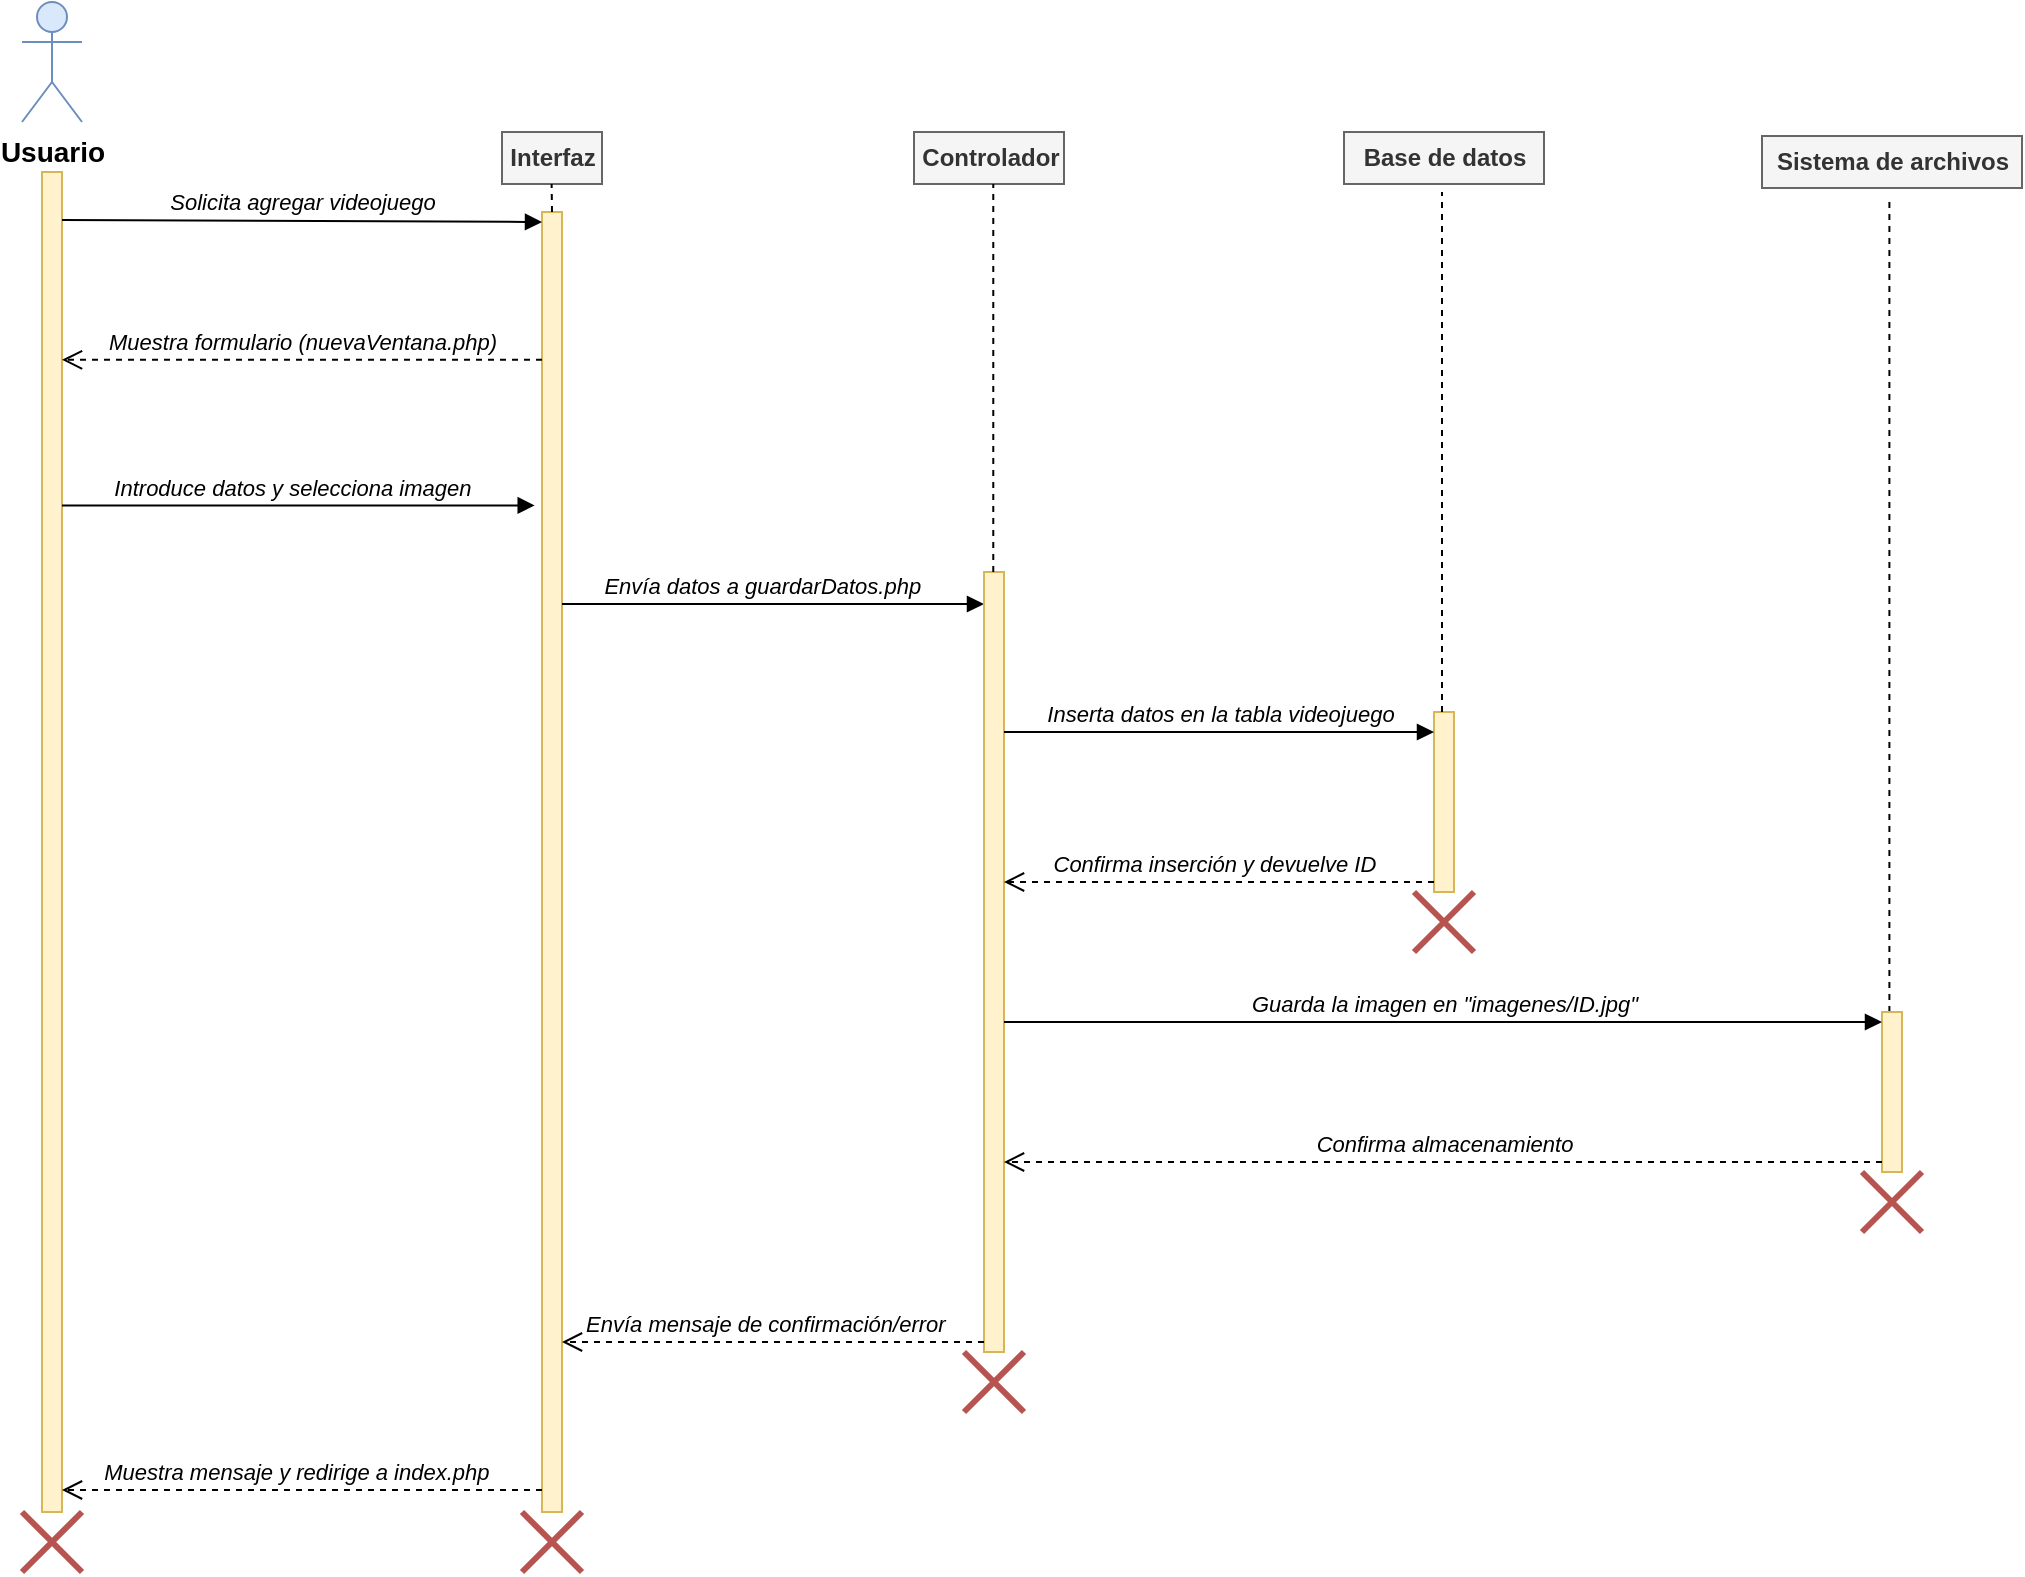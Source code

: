 <mxfile version="26.0.9">
  <diagram name="Page-1" id="WJ9jeUcj0Wiudgir5O6E">
    <mxGraphModel dx="1593" dy="958" grid="1" gridSize="10" guides="1" tooltips="1" connect="1" arrows="1" fold="1" page="1" pageScale="1" pageWidth="1654" pageHeight="1169" math="0" shadow="0">
      <root>
        <mxCell id="0" />
        <mxCell id="1" parent="0" />
        <mxCell id="JuqPdNve4gQtESJ3oh5d-9" value="&lt;font style=&quot;font-size: 14px;&quot;&gt;&lt;b style=&quot;&quot;&gt;Usuario&lt;/b&gt;&lt;/font&gt;" style="shape=umlActor;verticalLabelPosition=bottom;verticalAlign=top;html=1;outlineConnect=0;fillColor=#dae8fc;strokeColor=#6c8ebf;" parent="1" vertex="1">
          <mxGeometry x="60" y="55" width="30" height="60" as="geometry" />
        </mxCell>
        <mxCell id="Mqg8hBfGUvNmrNl5-6yl-2" value="" style="html=1;points=[[0,0,0,0,5],[0,1,0,0,-5],[1,0,0,0,5],[1,1,0,0,-5]];perimeter=orthogonalPerimeter;outlineConnect=0;targetShapes=umlLifeline;portConstraint=eastwest;newEdgeStyle={&quot;curved&quot;:0,&quot;rounded&quot;:0};fillColor=#fff2cc;strokeColor=#d6b656;" vertex="1" parent="1">
          <mxGeometry x="70" y="140" width="10" height="670" as="geometry" />
        </mxCell>
        <mxCell id="Mqg8hBfGUvNmrNl5-6yl-14" value="&lt;span style=&quot;font-size: 11px;&quot;&gt;Introduce datos y selecciona imagen&amp;nbsp;&amp;nbsp;&lt;/span&gt;" style="html=1;verticalAlign=bottom;endArrow=block;curved=0;rounded=0;align=center;fontStyle=2;labelPosition=left;verticalLabelPosition=top;horizontal=1;entryX=-0.365;entryY=0.316;entryDx=0;entryDy=0;entryPerimeter=0;" edge="1" parent="1">
          <mxGeometry width="80" relative="1" as="geometry">
            <mxPoint x="80" y="306.72" as="sourcePoint" />
            <mxPoint x="316.35" y="306.72" as="targetPoint" />
          </mxGeometry>
        </mxCell>
        <mxCell id="Mqg8hBfGUvNmrNl5-6yl-31" value="" style="html=1;points=[[0,0,0,0,5],[0,1,0,0,-5],[1,0,0,0,5],[1,1,0,0,-5]];perimeter=orthogonalPerimeter;outlineConnect=0;targetShapes=umlLifeline;portConstraint=eastwest;newEdgeStyle={&quot;curved&quot;:0,&quot;rounded&quot;:0};fillColor=#fff2cc;strokeColor=#d6b656;" vertex="1" parent="1">
          <mxGeometry x="320" y="160" width="10" height="650" as="geometry" />
        </mxCell>
        <mxCell id="Mqg8hBfGUvNmrNl5-6yl-32" value="&lt;span style=&quot;font-style: italic;&quot;&gt;Solicita agregar videojuego&lt;/span&gt;" style="html=1;verticalAlign=bottom;endArrow=block;curved=0;rounded=0;align=center;entryX=0;entryY=0;entryDx=0;entryDy=5;entryPerimeter=0;" edge="1" target="Mqg8hBfGUvNmrNl5-6yl-31" parent="1">
          <mxGeometry relative="1" as="geometry">
            <mxPoint x="80" y="164" as="sourcePoint" />
            <mxPoint x="300" y="164" as="targetPoint" />
          </mxGeometry>
        </mxCell>
        <mxCell id="Mqg8hBfGUvNmrNl5-6yl-33" value="&lt;i&gt;Muestra formulario (nuevaVentana.php)&lt;/i&gt;" style="html=1;verticalAlign=bottom;endArrow=open;dashed=1;endSize=8;curved=0;rounded=0;exitX=0;exitY=0.167;exitDx=0;exitDy=0;exitPerimeter=0;" edge="1" parent="1">
          <mxGeometry relative="1" as="geometry">
            <mxPoint x="80" y="233.89" as="targetPoint" />
            <mxPoint x="320" y="233.89" as="sourcePoint" />
          </mxGeometry>
        </mxCell>
        <mxCell id="Mqg8hBfGUvNmrNl5-6yl-37" value="&lt;i&gt;Envía datos a guardarDatos.php&amp;nbsp; &amp;nbsp;&amp;nbsp;&lt;/i&gt;" style="html=1;verticalAlign=bottom;endArrow=block;curved=0;rounded=0;align=center;" edge="1" parent="1">
          <mxGeometry width="80" relative="1" as="geometry">
            <mxPoint x="330" y="356" as="sourcePoint" />
            <mxPoint x="541" y="356" as="targetPoint" />
          </mxGeometry>
        </mxCell>
        <mxCell id="Mqg8hBfGUvNmrNl5-6yl-38" value="Interfaz" style="text;align=center;fontStyle=1;verticalAlign=middle;spacingLeft=3;spacingRight=3;rotatable=0;points=[[0,0.5],[1,0.5]];portConstraint=eastwest;html=1;rounded=0;glass=0;fillColor=#f5f5f5;fontColor=#333333;strokeColor=#666666;" vertex="1" parent="1">
          <mxGeometry x="300" y="120" width="50" height="26" as="geometry" />
        </mxCell>
        <mxCell id="Mqg8hBfGUvNmrNl5-6yl-39" value="" style="html=1;points=[[0,0,0,0,5],[0,1,0,0,-5],[1,0,0,0,5],[1,1,0,0,-5]];perimeter=orthogonalPerimeter;outlineConnect=0;targetShapes=umlLifeline;portConstraint=eastwest;newEdgeStyle={&quot;curved&quot;:0,&quot;rounded&quot;:0};fillColor=#fff2cc;strokeColor=#d6b656;" vertex="1" parent="1">
          <mxGeometry x="541" y="340" width="10" height="390" as="geometry" />
        </mxCell>
        <mxCell id="Mqg8hBfGUvNmrNl5-6yl-41" value="" style="endArrow=none;dashed=1;endFill=0;endSize=12;html=1;rounded=0;curved=0;startFill=0;" edge="1" parent="1">
          <mxGeometry width="160" relative="1" as="geometry">
            <mxPoint x="325" y="160" as="sourcePoint" />
            <mxPoint x="324.81" y="146" as="targetPoint" />
          </mxGeometry>
        </mxCell>
        <mxCell id="Mqg8hBfGUvNmrNl5-6yl-45" value="Controlador" style="text;align=center;fontStyle=1;verticalAlign=middle;spacingLeft=3;spacingRight=3;rotatable=0;points=[[0,0.5],[1,0.5]];portConstraint=eastwest;html=1;rounded=0;glass=0;fillColor=#f5f5f5;fontColor=#333333;strokeColor=#666666;" vertex="1" parent="1">
          <mxGeometry x="506" y="120" width="75" height="26" as="geometry" />
        </mxCell>
        <mxCell id="Mqg8hBfGUvNmrNl5-6yl-46" value="" style="endArrow=none;dashed=1;endFill=0;endSize=12;html=1;rounded=0;curved=0;startFill=0;" edge="1" parent="1" source="Mqg8hBfGUvNmrNl5-6yl-39">
          <mxGeometry width="160" relative="1" as="geometry">
            <mxPoint x="545.83" y="160" as="sourcePoint" />
            <mxPoint x="545.64" y="146" as="targetPoint" />
          </mxGeometry>
        </mxCell>
        <mxCell id="Mqg8hBfGUvNmrNl5-6yl-57" value="" style="html=1;points=[[0,0,0,0,5],[0,1,0,0,-5],[1,0,0,0,5],[1,1,0,0,-5]];perimeter=orthogonalPerimeter;outlineConnect=0;targetShapes=umlLifeline;portConstraint=eastwest;newEdgeStyle={&quot;curved&quot;:0,&quot;rounded&quot;:0};fillColor=#fff2cc;strokeColor=#d6b656;" vertex="1" parent="1">
          <mxGeometry x="766" y="410" width="10" height="90" as="geometry" />
        </mxCell>
        <mxCell id="Mqg8hBfGUvNmrNl5-6yl-58" value="&lt;i&gt;Inserta datos en la tabla videojuego&lt;/i&gt;" style="html=1;verticalAlign=bottom;endArrow=block;curved=0;rounded=0;entryX=0;entryY=0;entryDx=0;entryDy=5;entryPerimeter=0;" edge="1" parent="1">
          <mxGeometry relative="1" as="geometry">
            <mxPoint x="551" y="420" as="sourcePoint" />
            <mxPoint x="766" y="420" as="targetPoint" />
          </mxGeometry>
        </mxCell>
        <mxCell id="Mqg8hBfGUvNmrNl5-6yl-59" value="&lt;i&gt;&amp;nbsp;Confirma inserción y devuelve ID&amp;nbsp; &amp;nbsp;&lt;/i&gt;" style="html=1;verticalAlign=bottom;endArrow=open;dashed=1;endSize=8;curved=0;rounded=0;exitX=0;exitY=1;exitDx=0;exitDy=-5;exitPerimeter=0;" edge="1" source="Mqg8hBfGUvNmrNl5-6yl-57" parent="1" target="Mqg8hBfGUvNmrNl5-6yl-39">
          <mxGeometry relative="1" as="geometry">
            <mxPoint x="540" y="491" as="targetPoint" />
            <mxPoint x="740" y="490" as="sourcePoint" />
          </mxGeometry>
        </mxCell>
        <mxCell id="Mqg8hBfGUvNmrNl5-6yl-60" value="Base de datos" style="text;align=center;fontStyle=1;verticalAlign=middle;spacingLeft=3;spacingRight=3;rotatable=0;points=[[0,0.5],[1,0.5]];portConstraint=eastwest;html=1;rounded=0;glass=0;fillColor=#f5f5f5;fontColor=#333333;strokeColor=#666666;" vertex="1" parent="1">
          <mxGeometry x="721" y="120" width="100" height="26" as="geometry" />
        </mxCell>
        <mxCell id="Mqg8hBfGUvNmrNl5-6yl-61" value="" style="endArrow=none;dashed=1;endFill=0;endSize=12;html=1;rounded=0;curved=0;startFill=0;entryX=0.49;entryY=1.154;entryDx=0;entryDy=0;entryPerimeter=0;" edge="1" parent="1" source="Mqg8hBfGUvNmrNl5-6yl-57" target="Mqg8hBfGUvNmrNl5-6yl-60">
          <mxGeometry width="160" relative="1" as="geometry">
            <mxPoint x="755" y="340" as="sourcePoint" />
            <mxPoint x="770" y="180" as="targetPoint" />
          </mxGeometry>
        </mxCell>
        <mxCell id="Mqg8hBfGUvNmrNl5-6yl-65" value="Sistema de archivos" style="text;align=center;fontStyle=1;verticalAlign=middle;spacingLeft=3;spacingRight=3;rotatable=0;points=[[0,0.5],[1,0.5]];portConstraint=eastwest;html=1;rounded=0;glass=0;fillColor=#f5f5f5;fontColor=#333333;strokeColor=#666666;" vertex="1" parent="1">
          <mxGeometry x="930" y="122" width="130" height="26" as="geometry" />
        </mxCell>
        <mxCell id="Mqg8hBfGUvNmrNl5-6yl-66" value="" style="endArrow=none;dashed=1;endFill=0;endSize=12;html=1;rounded=0;curved=0;startFill=0;entryX=0.49;entryY=1.154;entryDx=0;entryDy=0;entryPerimeter=0;" edge="1" parent="1" source="Mqg8hBfGUvNmrNl5-6yl-70" target="Mqg8hBfGUvNmrNl5-6yl-65">
          <mxGeometry width="160" relative="1" as="geometry">
            <mxPoint x="994" y="550" as="sourcePoint" />
            <mxPoint x="993" y="182" as="targetPoint" />
          </mxGeometry>
        </mxCell>
        <mxCell id="Mqg8hBfGUvNmrNl5-6yl-70" value="" style="html=1;points=[[0,0,0,0,5],[0,1,0,0,-5],[1,0,0,0,5],[1,1,0,0,-5]];perimeter=orthogonalPerimeter;outlineConnect=0;targetShapes=umlLifeline;portConstraint=eastwest;newEdgeStyle={&quot;curved&quot;:0,&quot;rounded&quot;:0};fillColor=#fff2cc;strokeColor=#d6b656;" vertex="1" parent="1">
          <mxGeometry x="990" y="560" width="10" height="80" as="geometry" />
        </mxCell>
        <mxCell id="Mqg8hBfGUvNmrNl5-6yl-71" value="&lt;i&gt;&amp;nbsp;Guarda la imagen en &quot;imagenes/ID.jpg&quot;&amp;nbsp;&lt;/i&gt;" style="html=1;verticalAlign=bottom;endArrow=block;curved=0;rounded=0;entryX=0;entryY=0;entryDx=0;entryDy=5;" edge="1" target="Mqg8hBfGUvNmrNl5-6yl-70" parent="1" source="Mqg8hBfGUvNmrNl5-6yl-39">
          <mxGeometry relative="1" as="geometry">
            <mxPoint x="690" y="565" as="sourcePoint" />
          </mxGeometry>
        </mxCell>
        <mxCell id="Mqg8hBfGUvNmrNl5-6yl-72" value="&lt;i&gt;Confirma almacenamiento&lt;/i&gt;" style="html=1;verticalAlign=bottom;endArrow=open;dashed=1;endSize=8;curved=0;rounded=0;exitX=0;exitY=1;exitDx=0;exitDy=-5;" edge="1" source="Mqg8hBfGUvNmrNl5-6yl-70" parent="1" target="Mqg8hBfGUvNmrNl5-6yl-39">
          <mxGeometry relative="1" as="geometry">
            <mxPoint x="690" y="635" as="targetPoint" />
          </mxGeometry>
        </mxCell>
        <mxCell id="Mqg8hBfGUvNmrNl5-6yl-74" value="&lt;span style=&quot;font-size: 11px;&quot;&gt;&lt;i&gt;Envía mensaje de confirmación/error&amp;nbsp; &amp;nbsp;&lt;/i&gt;&lt;/span&gt;" style="html=1;verticalAlign=bottom;endArrow=open;dashed=1;endSize=8;curved=0;rounded=0;align=center;exitX=0;exitY=1;exitDx=0;exitDy=-5;exitPerimeter=0;" edge="1" parent="1" source="Mqg8hBfGUvNmrNl5-6yl-39" target="Mqg8hBfGUvNmrNl5-6yl-31">
          <mxGeometry relative="1" as="geometry">
            <mxPoint x="370" y="700" as="targetPoint" />
            <mxPoint x="500" y="720" as="sourcePoint" />
          </mxGeometry>
        </mxCell>
        <mxCell id="Mqg8hBfGUvNmrNl5-6yl-75" value="&lt;span style=&quot;font-size: 11px;&quot;&gt;&lt;i&gt;Muestra mensaje y redirige a index.php&amp;nbsp;&amp;nbsp;&lt;/i&gt;&lt;/span&gt;" style="html=1;verticalAlign=bottom;endArrow=open;dashed=1;endSize=8;curved=0;rounded=0;align=center;" edge="1" parent="1">
          <mxGeometry relative="1" as="geometry">
            <mxPoint x="80" y="799" as="targetPoint" />
            <mxPoint x="320" y="799" as="sourcePoint" />
          </mxGeometry>
        </mxCell>
        <mxCell id="Mqg8hBfGUvNmrNl5-6yl-77" value="" style="shape=umlDestroy;whiteSpace=wrap;html=1;strokeWidth=3;targetShapes=umlLifeline;fillColor=#f8cecc;strokeColor=#b85450;" vertex="1" parent="1">
          <mxGeometry x="60" y="810" width="30" height="30" as="geometry" />
        </mxCell>
        <mxCell id="Mqg8hBfGUvNmrNl5-6yl-78" value="" style="shape=umlDestroy;whiteSpace=wrap;html=1;strokeWidth=3;targetShapes=umlLifeline;fillColor=#f8cecc;strokeColor=#b85450;" vertex="1" parent="1">
          <mxGeometry x="756" y="500" width="30" height="30" as="geometry" />
        </mxCell>
        <mxCell id="Mqg8hBfGUvNmrNl5-6yl-79" value="" style="shape=umlDestroy;whiteSpace=wrap;html=1;strokeWidth=3;targetShapes=umlLifeline;fillColor=#f8cecc;strokeColor=#b85450;" vertex="1" parent="1">
          <mxGeometry x="310" y="810" width="30" height="30" as="geometry" />
        </mxCell>
        <mxCell id="Mqg8hBfGUvNmrNl5-6yl-80" value="" style="shape=umlDestroy;whiteSpace=wrap;html=1;strokeWidth=3;targetShapes=umlLifeline;fillColor=#f8cecc;strokeColor=#b85450;" vertex="1" parent="1">
          <mxGeometry x="531" y="730" width="30" height="30" as="geometry" />
        </mxCell>
        <mxCell id="Mqg8hBfGUvNmrNl5-6yl-81" value="" style="shape=umlDestroy;whiteSpace=wrap;html=1;strokeWidth=3;targetShapes=umlLifeline;fillColor=#f8cecc;strokeColor=#b85450;" vertex="1" parent="1">
          <mxGeometry x="980" y="640" width="30" height="30" as="geometry" />
        </mxCell>
      </root>
    </mxGraphModel>
  </diagram>
</mxfile>
